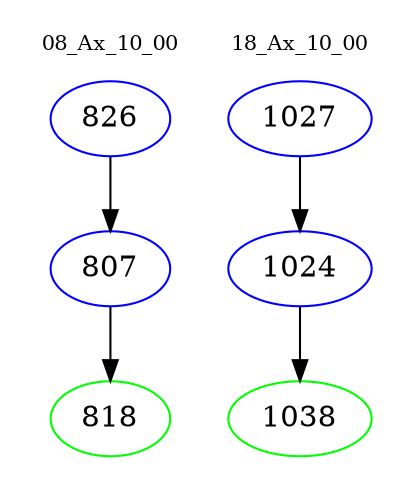 digraph{
subgraph cluster_0 {
color = white
label = "08_Ax_10_00";
fontsize=10;
T0_826 [label="826", color="blue"]
T0_826 -> T0_807 [color="black"]
T0_807 [label="807", color="blue"]
T0_807 -> T0_818 [color="black"]
T0_818 [label="818", color="green"]
}
subgraph cluster_1 {
color = white
label = "18_Ax_10_00";
fontsize=10;
T1_1027 [label="1027", color="blue"]
T1_1027 -> T1_1024 [color="black"]
T1_1024 [label="1024", color="blue"]
T1_1024 -> T1_1038 [color="black"]
T1_1038 [label="1038", color="green"]
}
}
